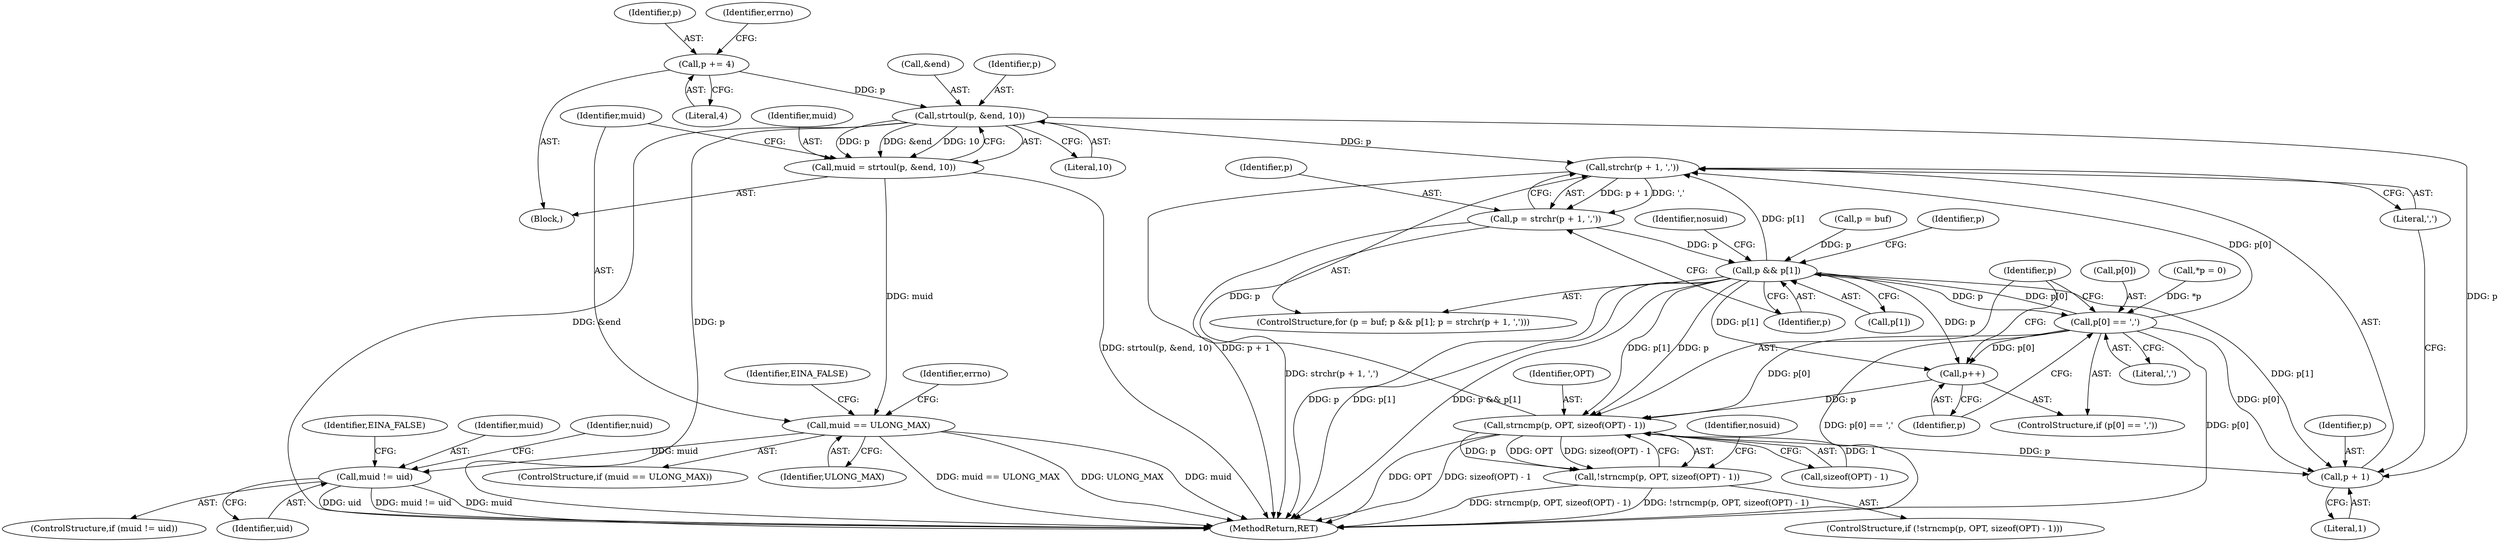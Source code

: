 digraph "0_enlightment_666df815cd86a50343859bce36c5cf968c5f38b0@pointer" {
"1000679" [label="(Call,strtoul(p, &end, 10))"];
"1000671" [label="(Call,p += 4)"];
"1000628" [label="(Call,strchr(p + 1, ','))"];
"1000626" [label="(Call,p = strchr(p + 1, ','))"];
"1000621" [label="(Call,p && p[1])"];
"1000629" [label="(Call,p + 1)"];
"1000635" [label="(Call,p[0] == ',')"];
"1000640" [label="(Call,p++)"];
"1000644" [label="(Call,strncmp(p, OPT, sizeof(OPT) - 1))"];
"1000643" [label="(Call,!strncmp(p, OPT, sizeof(OPT) - 1))"];
"1000677" [label="(Call,muid = strtoul(p, &end, 10))"];
"1000685" [label="(Call,muid == ULONG_MAX)"];
"1000703" [label="(Call,muid != uid)"];
"1000680" [label="(Identifier,p)"];
"1000641" [label="(Identifier,p)"];
"1000681" [label="(Call,&end)"];
"1000618" [label="(Call,p = buf)"];
"1000640" [label="(Call,p++)"];
"1000637" [label="(Identifier,p)"];
"1000705" [label="(Identifier,uid)"];
"1000687" [label="(Identifier,ULONG_MAX)"];
"1000703" [label="(Call,muid != uid)"];
"1000634" [label="(ControlStructure,if (p[0] == ','))"];
"1000704" [label="(Identifier,muid)"];
"1000673" [label="(Literal,4)"];
"1000621" [label="(Call,p && p[1])"];
"1000622" [label="(Identifier,p)"];
"1000672" [label="(Identifier,p)"];
"1000572" [label="(Call,*p = 0)"];
"1000627" [label="(Identifier,p)"];
"1000630" [label="(Identifier,p)"];
"1000675" [label="(Identifier,errno)"];
"1000636" [label="(Call,p[0])"];
"1000671" [label="(Call,p += 4)"];
"1000691" [label="(Identifier,errno)"];
"1000628" [label="(Call,strchr(p + 1, ','))"];
"1000647" [label="(Call,sizeof(OPT) - 1)"];
"1000632" [label="(Literal,',')"];
"1000645" [label="(Identifier,p)"];
"1000670" [label="(Block,)"];
"1000685" [label="(Call,muid == ULONG_MAX)"];
"1000626" [label="(Call,p = strchr(p + 1, ','))"];
"1000646" [label="(Identifier,OPT)"];
"1000683" [label="(Literal,10)"];
"1000629" [label="(Call,p + 1)"];
"1000717" [label="(Identifier,nosuid)"];
"1000689" [label="(Identifier,EINA_FALSE)"];
"1000639" [label="(Literal,',')"];
"1000644" [label="(Call,strncmp(p, OPT, sizeof(OPT) - 1))"];
"1000643" [label="(Call,!strncmp(p, OPT, sizeof(OPT) - 1))"];
"1000642" [label="(ControlStructure,if (!strncmp(p, OPT, sizeof(OPT) - 1)))"];
"1000730" [label="(MethodReturn,RET)"];
"1000617" [label="(ControlStructure,for (p = buf; p && p[1]; p = strchr(p + 1, ',')))"];
"1000678" [label="(Identifier,muid)"];
"1000677" [label="(Call,muid = strtoul(p, &end, 10))"];
"1000653" [label="(Identifier,nosuid)"];
"1000623" [label="(Call,p[1])"];
"1000679" [label="(Call,strtoul(p, &end, 10))"];
"1000684" [label="(ControlStructure,if (muid == ULONG_MAX))"];
"1000686" [label="(Identifier,muid)"];
"1000702" [label="(ControlStructure,if (muid != uid))"];
"1000631" [label="(Literal,1)"];
"1000709" [label="(Identifier,nuid)"];
"1000707" [label="(Identifier,EINA_FALSE)"];
"1000635" [label="(Call,p[0] == ',')"];
"1000679" -> "1000677"  [label="AST: "];
"1000679" -> "1000683"  [label="CFG: "];
"1000680" -> "1000679"  [label="AST: "];
"1000681" -> "1000679"  [label="AST: "];
"1000683" -> "1000679"  [label="AST: "];
"1000677" -> "1000679"  [label="CFG: "];
"1000679" -> "1000730"  [label="DDG: &end"];
"1000679" -> "1000730"  [label="DDG: p"];
"1000679" -> "1000628"  [label="DDG: p"];
"1000679" -> "1000629"  [label="DDG: p"];
"1000679" -> "1000677"  [label="DDG: p"];
"1000679" -> "1000677"  [label="DDG: &end"];
"1000679" -> "1000677"  [label="DDG: 10"];
"1000671" -> "1000679"  [label="DDG: p"];
"1000671" -> "1000670"  [label="AST: "];
"1000671" -> "1000673"  [label="CFG: "];
"1000672" -> "1000671"  [label="AST: "];
"1000673" -> "1000671"  [label="AST: "];
"1000675" -> "1000671"  [label="CFG: "];
"1000628" -> "1000626"  [label="AST: "];
"1000628" -> "1000632"  [label="CFG: "];
"1000629" -> "1000628"  [label="AST: "];
"1000632" -> "1000628"  [label="AST: "];
"1000626" -> "1000628"  [label="CFG: "];
"1000628" -> "1000730"  [label="DDG: p + 1"];
"1000628" -> "1000626"  [label="DDG: p + 1"];
"1000628" -> "1000626"  [label="DDG: ','"];
"1000621" -> "1000628"  [label="DDG: p[1]"];
"1000635" -> "1000628"  [label="DDG: p[0]"];
"1000644" -> "1000628"  [label="DDG: p"];
"1000626" -> "1000617"  [label="AST: "];
"1000627" -> "1000626"  [label="AST: "];
"1000622" -> "1000626"  [label="CFG: "];
"1000626" -> "1000730"  [label="DDG: strchr(p + 1, ',')"];
"1000626" -> "1000621"  [label="DDG: p"];
"1000621" -> "1000617"  [label="AST: "];
"1000621" -> "1000622"  [label="CFG: "];
"1000621" -> "1000623"  [label="CFG: "];
"1000622" -> "1000621"  [label="AST: "];
"1000623" -> "1000621"  [label="AST: "];
"1000637" -> "1000621"  [label="CFG: "];
"1000717" -> "1000621"  [label="CFG: "];
"1000621" -> "1000730"  [label="DDG: p"];
"1000621" -> "1000730"  [label="DDG: p[1]"];
"1000621" -> "1000730"  [label="DDG: p && p[1]"];
"1000635" -> "1000621"  [label="DDG: p[0]"];
"1000618" -> "1000621"  [label="DDG: p"];
"1000621" -> "1000629"  [label="DDG: p[1]"];
"1000621" -> "1000635"  [label="DDG: p"];
"1000621" -> "1000640"  [label="DDG: p"];
"1000621" -> "1000640"  [label="DDG: p[1]"];
"1000621" -> "1000644"  [label="DDG: p[1]"];
"1000621" -> "1000644"  [label="DDG: p"];
"1000629" -> "1000631"  [label="CFG: "];
"1000630" -> "1000629"  [label="AST: "];
"1000631" -> "1000629"  [label="AST: "];
"1000632" -> "1000629"  [label="CFG: "];
"1000635" -> "1000629"  [label="DDG: p[0]"];
"1000644" -> "1000629"  [label="DDG: p"];
"1000635" -> "1000634"  [label="AST: "];
"1000635" -> "1000639"  [label="CFG: "];
"1000636" -> "1000635"  [label="AST: "];
"1000639" -> "1000635"  [label="AST: "];
"1000641" -> "1000635"  [label="CFG: "];
"1000645" -> "1000635"  [label="CFG: "];
"1000635" -> "1000730"  [label="DDG: p[0] == ','"];
"1000635" -> "1000730"  [label="DDG: p[0]"];
"1000572" -> "1000635"  [label="DDG: *p"];
"1000635" -> "1000640"  [label="DDG: p[0]"];
"1000635" -> "1000644"  [label="DDG: p[0]"];
"1000640" -> "1000634"  [label="AST: "];
"1000640" -> "1000641"  [label="CFG: "];
"1000641" -> "1000640"  [label="AST: "];
"1000645" -> "1000640"  [label="CFG: "];
"1000640" -> "1000644"  [label="DDG: p"];
"1000644" -> "1000643"  [label="AST: "];
"1000644" -> "1000647"  [label="CFG: "];
"1000645" -> "1000644"  [label="AST: "];
"1000646" -> "1000644"  [label="AST: "];
"1000647" -> "1000644"  [label="AST: "];
"1000643" -> "1000644"  [label="CFG: "];
"1000644" -> "1000730"  [label="DDG: OPT"];
"1000644" -> "1000730"  [label="DDG: sizeof(OPT) - 1"];
"1000644" -> "1000643"  [label="DDG: p"];
"1000644" -> "1000643"  [label="DDG: OPT"];
"1000644" -> "1000643"  [label="DDG: sizeof(OPT) - 1"];
"1000647" -> "1000644"  [label="DDG: 1"];
"1000643" -> "1000642"  [label="AST: "];
"1000653" -> "1000643"  [label="CFG: "];
"1000643" -> "1000730"  [label="DDG: !strncmp(p, OPT, sizeof(OPT) - 1)"];
"1000643" -> "1000730"  [label="DDG: strncmp(p, OPT, sizeof(OPT) - 1)"];
"1000677" -> "1000670"  [label="AST: "];
"1000678" -> "1000677"  [label="AST: "];
"1000686" -> "1000677"  [label="CFG: "];
"1000677" -> "1000730"  [label="DDG: strtoul(p, &end, 10)"];
"1000677" -> "1000685"  [label="DDG: muid"];
"1000685" -> "1000684"  [label="AST: "];
"1000685" -> "1000687"  [label="CFG: "];
"1000686" -> "1000685"  [label="AST: "];
"1000687" -> "1000685"  [label="AST: "];
"1000689" -> "1000685"  [label="CFG: "];
"1000691" -> "1000685"  [label="CFG: "];
"1000685" -> "1000730"  [label="DDG: muid == ULONG_MAX"];
"1000685" -> "1000730"  [label="DDG: ULONG_MAX"];
"1000685" -> "1000730"  [label="DDG: muid"];
"1000685" -> "1000703"  [label="DDG: muid"];
"1000703" -> "1000702"  [label="AST: "];
"1000703" -> "1000705"  [label="CFG: "];
"1000704" -> "1000703"  [label="AST: "];
"1000705" -> "1000703"  [label="AST: "];
"1000707" -> "1000703"  [label="CFG: "];
"1000709" -> "1000703"  [label="CFG: "];
"1000703" -> "1000730"  [label="DDG: uid"];
"1000703" -> "1000730"  [label="DDG: muid != uid"];
"1000703" -> "1000730"  [label="DDG: muid"];
}
